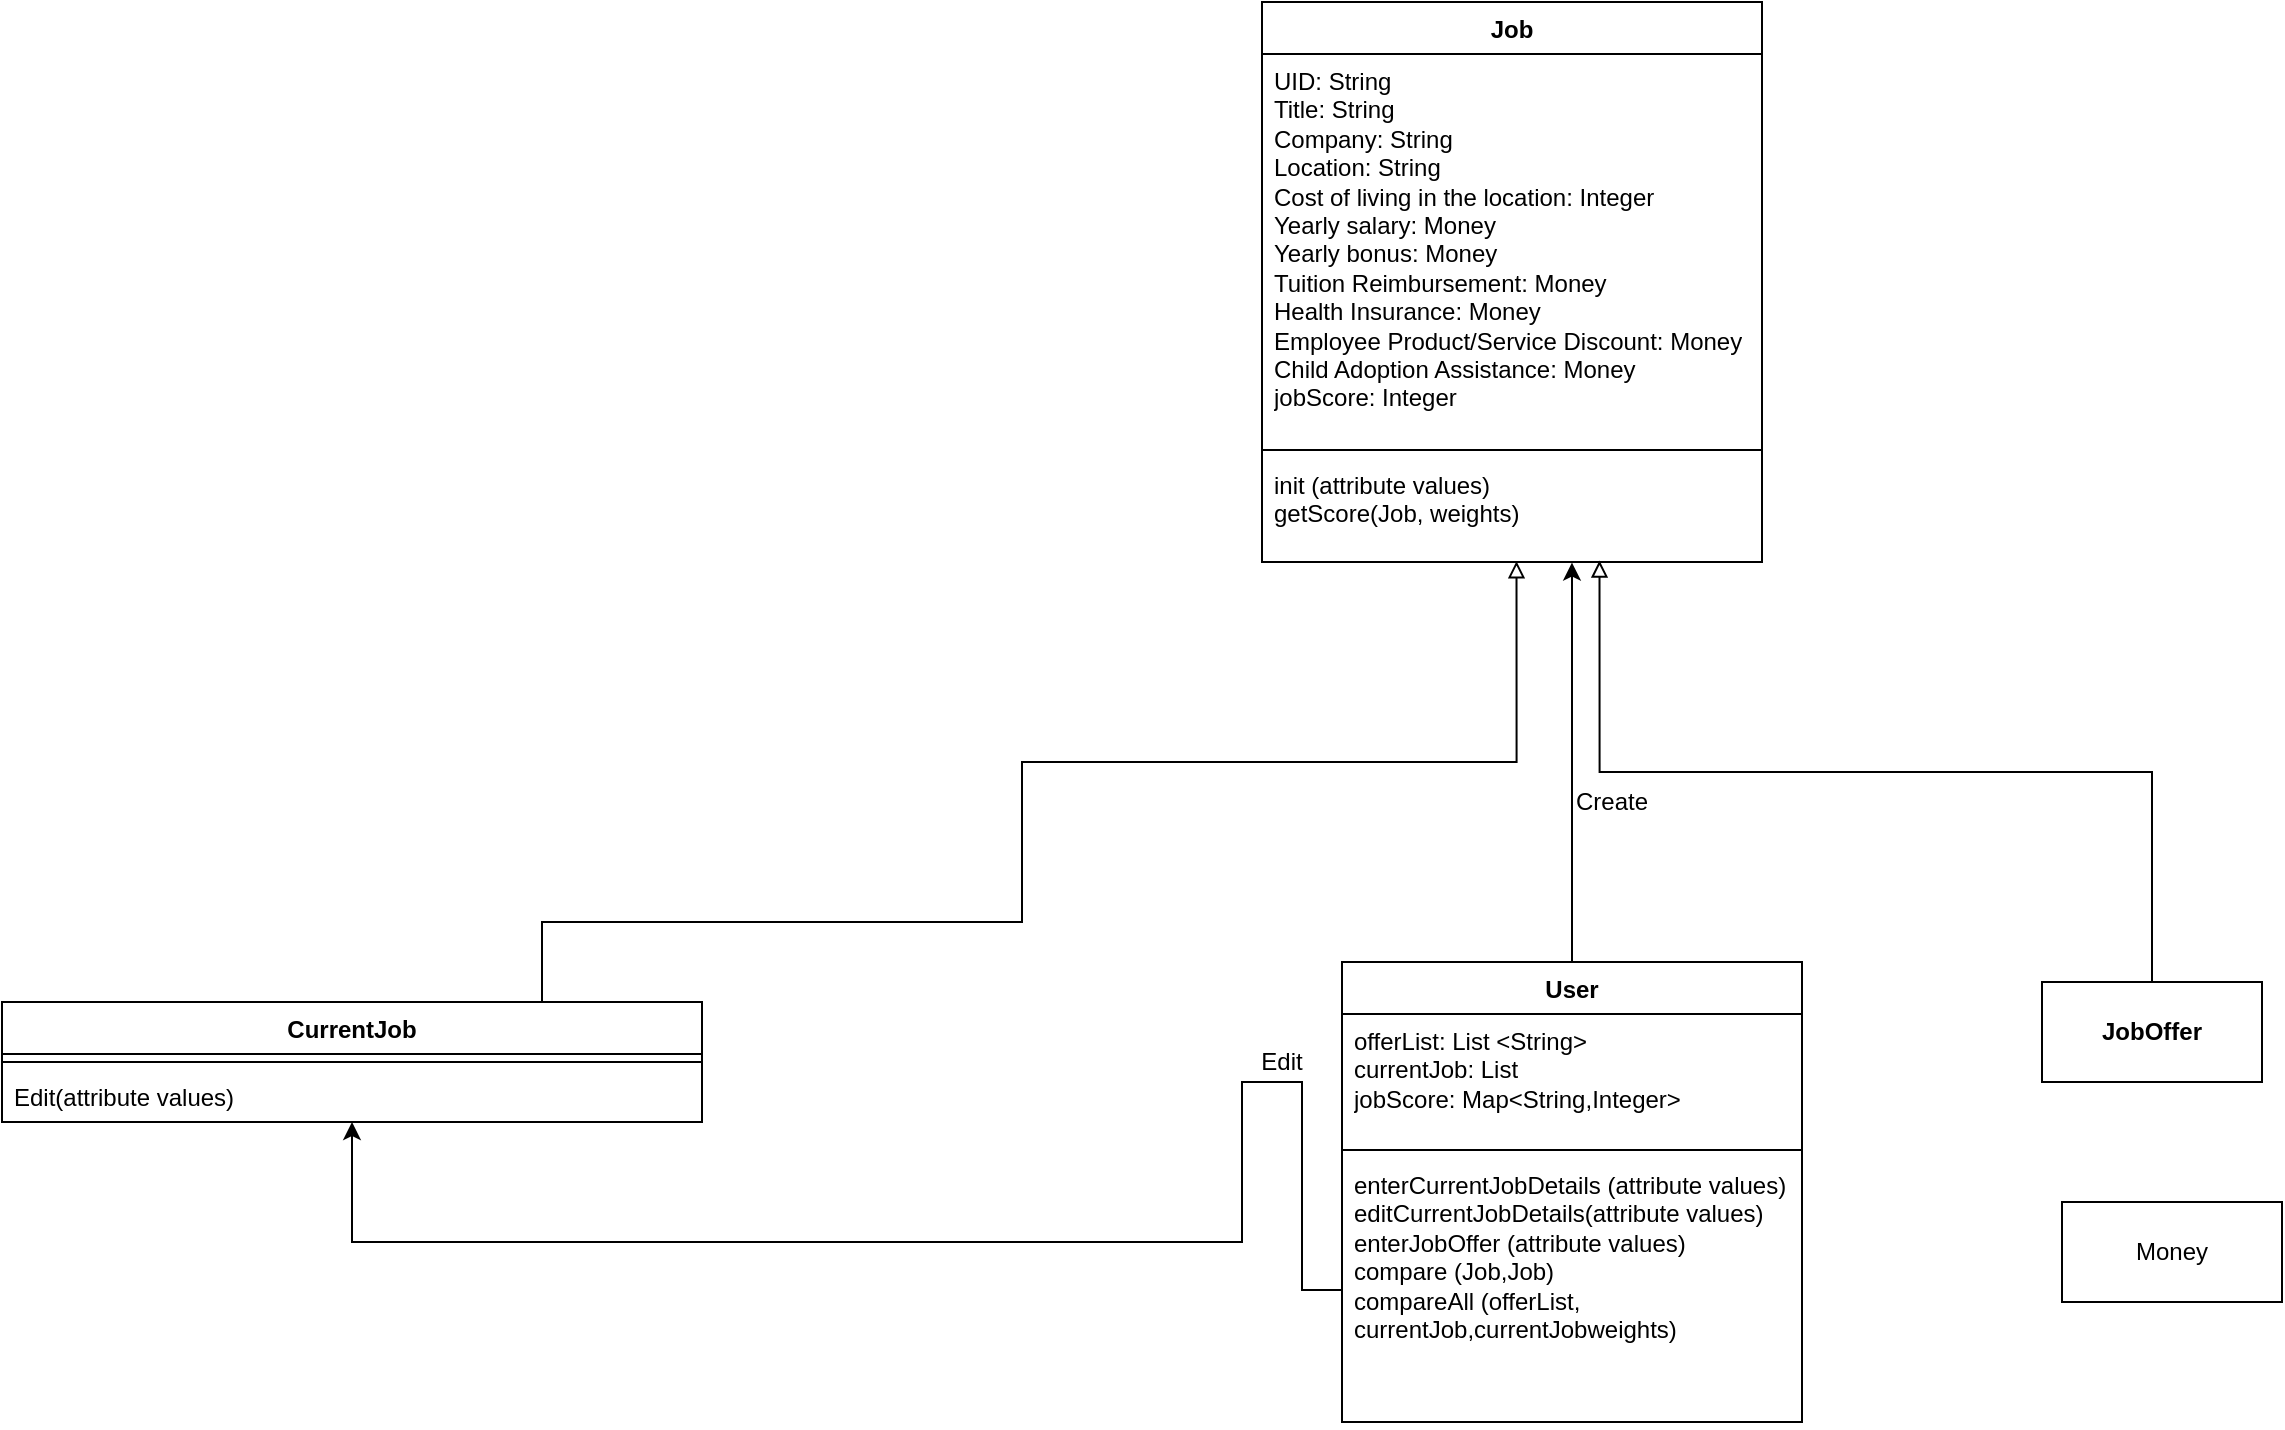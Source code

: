 <mxfile version="26.0.11">
  <diagram id="C5RBs43oDa-KdzZeNtuy" name="Page-1">
    <mxGraphModel dx="1102" dy="1723" grid="1" gridSize="10" guides="1" tooltips="1" connect="1" arrows="1" fold="1" page="1" pageScale="1" pageWidth="827" pageHeight="1169" math="0" shadow="0">
      <root>
        <mxCell id="WIyWlLk6GJQsqaUBKTNV-0" />
        <mxCell id="WIyWlLk6GJQsqaUBKTNV-1" parent="WIyWlLk6GJQsqaUBKTNV-0" />
        <mxCell id="LaQkH3idmnvZsOu7LRwc-5" value="" style="edgeStyle=orthogonalEdgeStyle;rounded=0;orthogonalLoop=1;jettySize=auto;html=1;entryX=0.62;entryY=1.006;entryDx=0;entryDy=0;entryPerimeter=0;" parent="WIyWlLk6GJQsqaUBKTNV-1" source="CXJTrmcJhHAWUXCGhfq1-18" target="CXJTrmcJhHAWUXCGhfq1-43" edge="1">
          <mxGeometry relative="1" as="geometry">
            <mxPoint x="795" y="-50" as="targetPoint" />
          </mxGeometry>
        </mxCell>
        <mxCell id="CXJTrmcJhHAWUXCGhfq1-18" value="User" style="swimlane;fontStyle=1;align=center;verticalAlign=top;childLayout=stackLayout;horizontal=1;startSize=26;horizontalStack=0;resizeParent=1;resizeParentMax=0;resizeLast=0;collapsible=1;marginBottom=0;whiteSpace=wrap;html=1;" parent="WIyWlLk6GJQsqaUBKTNV-1" vertex="1">
          <mxGeometry x="680" y="130" width="230" height="230" as="geometry" />
        </mxCell>
        <mxCell id="CXJTrmcJhHAWUXCGhfq1-19" value="offerList: List &amp;lt;String&amp;gt;&lt;div&gt;currentJob: List&lt;/div&gt;&lt;div&gt;jobScore: Map&amp;lt;String,Integer&amp;gt;&lt;/div&gt;" style="text;strokeColor=none;fillColor=none;align=left;verticalAlign=top;spacingLeft=4;spacingRight=4;overflow=hidden;rotatable=0;points=[[0,0.5],[1,0.5]];portConstraint=eastwest;whiteSpace=wrap;html=1;" parent="CXJTrmcJhHAWUXCGhfq1-18" vertex="1">
          <mxGeometry y="26" width="230" height="64" as="geometry" />
        </mxCell>
        <mxCell id="CXJTrmcJhHAWUXCGhfq1-20" value="" style="line;strokeWidth=1;fillColor=none;align=left;verticalAlign=middle;spacingTop=-1;spacingLeft=3;spacingRight=3;rotatable=0;labelPosition=right;points=[];portConstraint=eastwest;strokeColor=inherit;" parent="CXJTrmcJhHAWUXCGhfq1-18" vertex="1">
          <mxGeometry y="90" width="230" height="8" as="geometry" />
        </mxCell>
        <mxCell id="CXJTrmcJhHAWUXCGhfq1-21" value="enterCurrentJobDetails (attribute values)&lt;div style=&quot;--tw-scale-x: 1; --tw-scale-y: 1; --tw-pan-x: ; --tw-pan-y: ; --tw-pinch-zoom: ; --tw-scroll-snap-strictness: proximity; --tw-gradient-from-position: ; --tw-gradient-via-position: ; --tw-gradient-to-position: ; --tw-ordinal: ; --tw-slashed-zero: ; --tw-numeric-figure: ; --tw-numeric-spacing: ; --tw-numeric-fraction: ; --tw-ring-inset: ; --tw-ring-offset-width: 0px; --tw-ring-offset-color: light-dark(#fff, #000000); --tw-ring-color: rgb(59 130 246 / .5); --tw-ring-offset-shadow: 0 0 #0000; --tw-ring-shadow: 0 0 #0000; --tw-shadow: 0 0 #0000; --tw-shadow-colored: 0 0 #0000; --tw-blur: ; --tw-brightness: ; --tw-contrast: ; --tw-grayscale: ; --tw-hue-rotate: ; --tw-invert: ; --tw-saturate: ; --tw-sepia: ; --tw-drop-shadow: ; --tw-backdrop-blur: ; --tw-backdrop-brightness: ; --tw-backdrop-contrast: ; --tw-backdrop-grayscale: ; --tw-backdrop-hue-rotate: ; --tw-backdrop-invert: ; --tw-backdrop-opacity: ; --tw-backdrop-saturate: ; --tw-backdrop-sepia: ;&quot;&gt;editCurrentJobDetails(attribute values)&lt;br style=&quot;--tw-scale-x: 1; --tw-scale-y: 1; --tw-pan-x: ; --tw-pan-y: ; --tw-pinch-zoom: ; --tw-scroll-snap-strictness: proximity; --tw-gradient-from-position: ; --tw-gradient-via-position: ; --tw-gradient-to-position: ; --tw-ordinal: ; --tw-slashed-zero: ; --tw-numeric-figure: ; --tw-numeric-spacing: ; --tw-numeric-fraction: ; --tw-ring-inset: ; --tw-ring-offset-width: 0px; --tw-ring-offset-color: light-dark(#fff, #000000); --tw-ring-color: rgb(59 130 246 / .5); --tw-ring-offset-shadow: 0 0 #0000; --tw-ring-shadow: 0 0 #0000; --tw-shadow: 0 0 #0000; --tw-shadow-colored: 0 0 #0000; --tw-blur: ; --tw-brightness: ; --tw-contrast: ; --tw-grayscale: ; --tw-hue-rotate: ; --tw-invert: ; --tw-saturate: ; --tw-sepia: ; --tw-drop-shadow: ; --tw-backdrop-blur: ; --tw-backdrop-brightness: ; --tw-backdrop-contrast: ; --tw-backdrop-grayscale: ; --tw-backdrop-hue-rotate: ; --tw-backdrop-invert: ; --tw-backdrop-opacity: ; --tw-backdrop-saturate: ; --tw-backdrop-sepia: ;&quot;&gt;&lt;div style=&quot;--tw-scale-x: 1; --tw-scale-y: 1; --tw-pan-x: ; --tw-pan-y: ; --tw-pinch-zoom: ; --tw-scroll-snap-strictness: proximity; --tw-gradient-from-position: ; --tw-gradient-via-position: ; --tw-gradient-to-position: ; --tw-ordinal: ; --tw-slashed-zero: ; --tw-numeric-figure: ; --tw-numeric-spacing: ; --tw-numeric-fraction: ; --tw-ring-inset: ; --tw-ring-offset-width: 0px; --tw-ring-offset-color: light-dark(#fff, #000000); --tw-ring-color: rgb(59 130 246 / .5); --tw-ring-offset-shadow: 0 0 #0000; --tw-ring-shadow: 0 0 #0000; --tw-shadow: 0 0 #0000; --tw-shadow-colored: 0 0 #0000; --tw-blur: ; --tw-brightness: ; --tw-contrast: ; --tw-grayscale: ; --tw-hue-rotate: ; --tw-invert: ; --tw-saturate: ; --tw-sepia: ; --tw-drop-shadow: ; --tw-backdrop-blur: ; --tw-backdrop-brightness: ; --tw-backdrop-contrast: ; --tw-backdrop-grayscale: ; --tw-backdrop-hue-rotate: ; --tw-backdrop-invert: ; --tw-backdrop-opacity: ; --tw-backdrop-saturate: ; --tw-backdrop-sepia: ;&quot;&gt;enterJobOffer (attribute values)&lt;/div&gt;&lt;div style=&quot;--tw-scale-x: 1; --tw-scale-y: 1; --tw-pan-x: ; --tw-pan-y: ; --tw-pinch-zoom: ; --tw-scroll-snap-strictness: proximity; --tw-gradient-from-position: ; --tw-gradient-via-position: ; --tw-gradient-to-position: ; --tw-ordinal: ; --tw-slashed-zero: ; --tw-numeric-figure: ; --tw-numeric-spacing: ; --tw-numeric-fraction: ; --tw-ring-inset: ; --tw-ring-offset-width: 0px; --tw-ring-offset-color: light-dark(#fff, #000000); --tw-ring-color: rgb(59 130 246 / .5); --tw-ring-offset-shadow: 0 0 #0000; --tw-ring-shadow: 0 0 #0000; --tw-shadow: 0 0 #0000; --tw-shadow-colored: 0 0 #0000; --tw-blur: ; --tw-brightness: ; --tw-contrast: ; --tw-grayscale: ; --tw-hue-rotate: ; --tw-invert: ; --tw-saturate: ; --tw-sepia: ; --tw-drop-shadow: ; --tw-backdrop-blur: ; --tw-backdrop-brightness: ; --tw-backdrop-contrast: ; --tw-backdrop-grayscale: ; --tw-backdrop-hue-rotate: ; --tw-backdrop-invert: ; --tw-backdrop-opacity: ; --tw-backdrop-saturate: ; --tw-backdrop-sepia: ;&quot;&gt;compare (Job,Job)&lt;/div&gt;&lt;div style=&quot;--tw-scale-x: 1; --tw-scale-y: 1; --tw-pan-x: ; --tw-pan-y: ; --tw-pinch-zoom: ; --tw-scroll-snap-strictness: proximity; --tw-gradient-from-position: ; --tw-gradient-via-position: ; --tw-gradient-to-position: ; --tw-ordinal: ; --tw-slashed-zero: ; --tw-numeric-figure: ; --tw-numeric-spacing: ; --tw-numeric-fraction: ; --tw-ring-inset: ; --tw-ring-offset-width: 0px; --tw-ring-offset-color: light-dark(#fff, #000000); --tw-ring-color: rgb(59 130 246 / .5); --tw-ring-offset-shadow: 0 0 #0000; --tw-ring-shadow: 0 0 #0000; --tw-shadow: 0 0 #0000; --tw-shadow-colored: 0 0 #0000; --tw-blur: ; --tw-brightness: ; --tw-contrast: ; --tw-grayscale: ; --tw-hue-rotate: ; --tw-invert: ; --tw-saturate: ; --tw-sepia: ; --tw-drop-shadow: ; --tw-backdrop-blur: ; --tw-backdrop-brightness: ; --tw-backdrop-contrast: ; --tw-backdrop-grayscale: ; --tw-backdrop-hue-rotate: ; --tw-backdrop-invert: ; --tw-backdrop-opacity: ; --tw-backdrop-saturate: ; --tw-backdrop-sepia: ;&quot;&gt;compareAll (offerList, currentJob,&lt;span style=&quot;background-color: transparent; color: light-dark(rgb(0, 0, 0), rgb(255, 255, 255));&quot;&gt;currentJob&lt;/span&gt;&lt;span style=&quot;background-color: transparent; color: light-dark(rgb(0, 0, 0), rgb(255, 255, 255));&quot;&gt;weights)&lt;/span&gt;&lt;/div&gt;&lt;div style=&quot;--tw-scale-x: 1; --tw-scale-y: 1; --tw-pan-x: ; --tw-pan-y: ; --tw-pinch-zoom: ; --tw-scroll-snap-strictness: proximity; --tw-gradient-from-position: ; --tw-gradient-via-position: ; --tw-gradient-to-position: ; --tw-ordinal: ; --tw-slashed-zero: ; --tw-numeric-figure: ; --tw-numeric-spacing: ; --tw-numeric-fraction: ; --tw-ring-inset: ; --tw-ring-offset-width: 0px; --tw-ring-offset-color: light-dark(#fff, #000000); --tw-ring-color: rgb(59 130 246 / .5); --tw-ring-offset-shadow: 0 0 #0000; --tw-ring-shadow: 0 0 #0000; --tw-shadow: 0 0 #0000; --tw-shadow-colored: 0 0 #0000; --tw-blur: ; --tw-brightness: ; --tw-contrast: ; --tw-grayscale: ; --tw-hue-rotate: ; --tw-invert: ; --tw-saturate: ; --tw-sepia: ; --tw-drop-shadow: ; --tw-backdrop-blur: ; --tw-backdrop-brightness: ; --tw-backdrop-contrast: ; --tw-backdrop-grayscale: ; --tw-backdrop-hue-rotate: ; --tw-backdrop-invert: ; --tw-backdrop-opacity: ; --tw-backdrop-saturate: ; --tw-backdrop-sepia: ;&quot;&gt;&lt;br&gt;&lt;/div&gt;&lt;/div&gt;" style="text;strokeColor=none;fillColor=none;align=left;verticalAlign=top;spacingLeft=4;spacingRight=4;overflow=hidden;rotatable=0;points=[[0,0.5],[1,0.5]];portConstraint=eastwest;whiteSpace=wrap;html=1;" parent="CXJTrmcJhHAWUXCGhfq1-18" vertex="1">
          <mxGeometry y="98" width="230" height="132" as="geometry" />
        </mxCell>
        <mxCell id="CXJTrmcJhHAWUXCGhfq1-29" value="Edit" style="text;html=1;align=center;verticalAlign=middle;whiteSpace=wrap;rounded=0;" parent="WIyWlLk6GJQsqaUBKTNV-1" vertex="1">
          <mxGeometry x="620" y="170" width="60" height="20" as="geometry" />
        </mxCell>
        <mxCell id="CXJTrmcJhHAWUXCGhfq1-37" value="Create" style="text;html=1;align=center;verticalAlign=middle;whiteSpace=wrap;rounded=0;" parent="WIyWlLk6GJQsqaUBKTNV-1" vertex="1">
          <mxGeometry x="790" y="40" width="50" height="20" as="geometry" />
        </mxCell>
        <mxCell id="CXJTrmcJhHAWUXCGhfq1-40" value="Job" style="swimlane;fontStyle=1;align=center;verticalAlign=top;childLayout=stackLayout;horizontal=1;startSize=26;horizontalStack=0;resizeParent=1;resizeParentMax=0;resizeLast=0;collapsible=1;marginBottom=0;whiteSpace=wrap;html=1;" parent="WIyWlLk6GJQsqaUBKTNV-1" vertex="1">
          <mxGeometry x="640" y="-350" width="250" height="280" as="geometry" />
        </mxCell>
        <mxCell id="CXJTrmcJhHAWUXCGhfq1-41" value="&lt;div&gt;UID: String&lt;/div&gt;&lt;div&gt;Title: String&lt;/div&gt;&lt;div&gt;Company: String&lt;/div&gt;&lt;div&gt;Location: String&lt;/div&gt;&lt;div&gt;Cost of living in the location: Integer&lt;/div&gt;&lt;div&gt;Yearly salary: Money&lt;/div&gt;&lt;div&gt;Yearly bonus: Money&lt;/div&gt;&lt;div&gt;Tuition Reimbursement: Money&lt;/div&gt;&lt;div&gt;Health Insurance: Money&amp;nbsp;&lt;/div&gt;&lt;div&gt;Employee Product/Service Discount: Money&lt;/div&gt;&lt;div&gt;Child Adoption Assistance: Money&lt;/div&gt;&lt;div&gt;jobScore: Integer&lt;/div&gt;&lt;div&gt;&lt;br&gt;&lt;/div&gt;" style="text;strokeColor=none;fillColor=none;align=left;verticalAlign=top;spacingLeft=4;spacingRight=4;overflow=hidden;rotatable=0;points=[[0,0.5],[1,0.5]];portConstraint=eastwest;whiteSpace=wrap;html=1;" parent="CXJTrmcJhHAWUXCGhfq1-40" vertex="1">
          <mxGeometry y="26" width="250" height="194" as="geometry" />
        </mxCell>
        <mxCell id="CXJTrmcJhHAWUXCGhfq1-42" value="" style="line;strokeWidth=1;fillColor=none;align=left;verticalAlign=middle;spacingTop=-1;spacingLeft=3;spacingRight=3;rotatable=0;labelPosition=right;points=[];portConstraint=eastwest;strokeColor=inherit;" parent="CXJTrmcJhHAWUXCGhfq1-40" vertex="1">
          <mxGeometry y="220" width="250" height="8" as="geometry" />
        </mxCell>
        <mxCell id="CXJTrmcJhHAWUXCGhfq1-43" value="init (attribute values)&lt;div&gt;getScore(Job, weights)&lt;/div&gt;" style="text;strokeColor=none;fillColor=none;align=left;verticalAlign=top;spacingLeft=4;spacingRight=4;overflow=hidden;rotatable=0;points=[[0,0.5],[1,0.5]];portConstraint=eastwest;whiteSpace=wrap;html=1;" parent="CXJTrmcJhHAWUXCGhfq1-40" vertex="1">
          <mxGeometry y="228" width="250" height="52" as="geometry" />
        </mxCell>
        <mxCell id="CXJTrmcJhHAWUXCGhfq1-44" value="Money" style="html=1;whiteSpace=wrap;" parent="WIyWlLk6GJQsqaUBKTNV-1" vertex="1">
          <mxGeometry x="1040" y="250" width="110" height="50" as="geometry" />
        </mxCell>
        <mxCell id="CXJTrmcJhHAWUXCGhfq1-45" value="&lt;b&gt;JobOffer&lt;/b&gt;" style="html=1;whiteSpace=wrap;" parent="WIyWlLk6GJQsqaUBKTNV-1" vertex="1">
          <mxGeometry x="1030" y="140" width="110" height="50" as="geometry" />
        </mxCell>
        <mxCell id="CXJTrmcJhHAWUXCGhfq1-46" value="CurrentJob" style="swimlane;fontStyle=1;align=center;verticalAlign=top;childLayout=stackLayout;horizontal=1;startSize=26;horizontalStack=0;resizeParent=1;resizeParentMax=0;resizeLast=0;collapsible=1;marginBottom=0;whiteSpace=wrap;html=1;" parent="WIyWlLk6GJQsqaUBKTNV-1" vertex="1">
          <mxGeometry x="10" y="150" width="350" height="60" as="geometry" />
        </mxCell>
        <mxCell id="CXJTrmcJhHAWUXCGhfq1-48" value="" style="line;strokeWidth=1;fillColor=none;align=left;verticalAlign=middle;spacingTop=-1;spacingLeft=3;spacingRight=3;rotatable=0;labelPosition=right;points=[];portConstraint=eastwest;strokeColor=inherit;" parent="CXJTrmcJhHAWUXCGhfq1-46" vertex="1">
          <mxGeometry y="26" width="350" height="8" as="geometry" />
        </mxCell>
        <mxCell id="CXJTrmcJhHAWUXCGhfq1-49" value="Edit(attribute values)" style="text;strokeColor=none;fillColor=none;align=left;verticalAlign=top;spacingLeft=4;spacingRight=4;overflow=hidden;rotatable=0;points=[[0,0.5],[1,0.5]];portConstraint=eastwest;whiteSpace=wrap;html=1;" parent="CXJTrmcJhHAWUXCGhfq1-46" vertex="1">
          <mxGeometry y="34" width="350" height="26" as="geometry" />
        </mxCell>
        <mxCell id="63hskrkn1azjDhlSPSbQ-5" style="edgeStyle=orthogonalEdgeStyle;rounded=0;orthogonalLoop=1;jettySize=auto;html=1;entryX=0.509;entryY=0.992;entryDx=0;entryDy=0;entryPerimeter=0;endArrow=block;endFill=0;" parent="WIyWlLk6GJQsqaUBKTNV-1" source="CXJTrmcJhHAWUXCGhfq1-46" target="CXJTrmcJhHAWUXCGhfq1-43" edge="1">
          <mxGeometry relative="1" as="geometry">
            <Array as="points">
              <mxPoint x="280" y="110" />
              <mxPoint x="520" y="110" />
              <mxPoint x="520" y="30" />
              <mxPoint x="767" y="30" />
            </Array>
          </mxGeometry>
        </mxCell>
        <mxCell id="63hskrkn1azjDhlSPSbQ-11" style="edgeStyle=orthogonalEdgeStyle;rounded=0;orthogonalLoop=1;jettySize=auto;html=1;entryX=0.675;entryY=0.985;entryDx=0;entryDy=0;entryPerimeter=0;endArrow=block;endFill=0;" parent="WIyWlLk6GJQsqaUBKTNV-1" source="CXJTrmcJhHAWUXCGhfq1-45" target="CXJTrmcJhHAWUXCGhfq1-43" edge="1">
          <mxGeometry relative="1" as="geometry" />
        </mxCell>
        <mxCell id="LaQkH3idmnvZsOu7LRwc-7" value="" style="edgeStyle=orthogonalEdgeStyle;rounded=0;orthogonalLoop=1;jettySize=auto;html=1;" parent="WIyWlLk6GJQsqaUBKTNV-1" source="CXJTrmcJhHAWUXCGhfq1-21" target="CXJTrmcJhHAWUXCGhfq1-49" edge="1">
          <mxGeometry relative="1" as="geometry">
            <Array as="points">
              <mxPoint x="660" y="294" />
              <mxPoint x="660" y="190" />
              <mxPoint x="630" y="190" />
              <mxPoint x="630" y="270" />
              <mxPoint x="185" y="270" />
            </Array>
          </mxGeometry>
        </mxCell>
      </root>
    </mxGraphModel>
  </diagram>
</mxfile>
